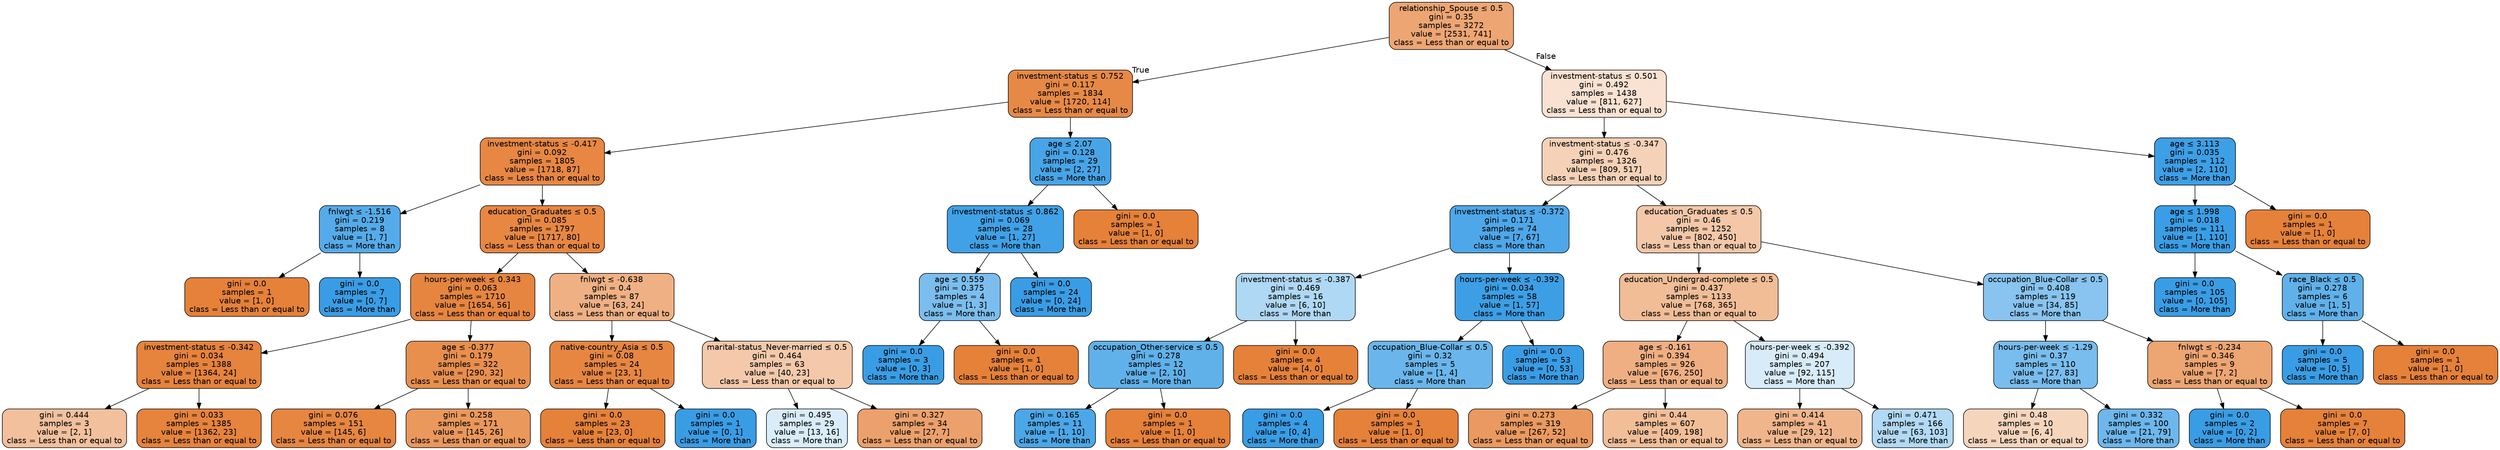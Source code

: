 digraph Tree {
node [shape=box, style="filled, rounded", color="black", fontname=helvetica] ;
edge [fontname=helvetica] ;
0 [label=<relationship_Spouse &le; 0.5<br/>gini = 0.35<br/>samples = 3272<br/>value = [2531, 741]<br/>class = Less than or equal to>, fillcolor="#e58139b4"] ;
1 [label=<investment-status &le; 0.752<br/>gini = 0.117<br/>samples = 1834<br/>value = [1720, 114]<br/>class = Less than or equal to>, fillcolor="#e58139ee"] ;
0 -> 1 [labeldistance=2.5, labelangle=45, headlabel="True"] ;
2 [label=<investment-status &le; -0.417<br/>gini = 0.092<br/>samples = 1805<br/>value = [1718, 87]<br/>class = Less than or equal to>, fillcolor="#e58139f2"] ;
1 -> 2 ;
3 [label=<fnlwgt &le; -1.516<br/>gini = 0.219<br/>samples = 8<br/>value = [1, 7]<br/>class = More than>, fillcolor="#399de5db"] ;
2 -> 3 ;
4 [label=<gini = 0.0<br/>samples = 1<br/>value = [1, 0]<br/>class = Less than or equal to>, fillcolor="#e58139ff"] ;
3 -> 4 ;
5 [label=<gini = 0.0<br/>samples = 7<br/>value = [0, 7]<br/>class = More than>, fillcolor="#399de5ff"] ;
3 -> 5 ;
6 [label=<education_Graduates &le; 0.5<br/>gini = 0.085<br/>samples = 1797<br/>value = [1717, 80]<br/>class = Less than or equal to>, fillcolor="#e58139f3"] ;
2 -> 6 ;
7 [label=<hours-per-week &le; 0.343<br/>gini = 0.063<br/>samples = 1710<br/>value = [1654, 56]<br/>class = Less than or equal to>, fillcolor="#e58139f6"] ;
6 -> 7 ;
8 [label=<investment-status &le; -0.342<br/>gini = 0.034<br/>samples = 1388<br/>value = [1364, 24]<br/>class = Less than or equal to>, fillcolor="#e58139fb"] ;
7 -> 8 ;
9 [label=<gini = 0.444<br/>samples = 3<br/>value = [2, 1]<br/>class = Less than or equal to>, fillcolor="#e581397f"] ;
8 -> 9 ;
10 [label=<gini = 0.033<br/>samples = 1385<br/>value = [1362, 23]<br/>class = Less than or equal to>, fillcolor="#e58139fb"] ;
8 -> 10 ;
11 [label=<age &le; -0.377<br/>gini = 0.179<br/>samples = 322<br/>value = [290, 32]<br/>class = Less than or equal to>, fillcolor="#e58139e3"] ;
7 -> 11 ;
12 [label=<gini = 0.076<br/>samples = 151<br/>value = [145, 6]<br/>class = Less than or equal to>, fillcolor="#e58139f4"] ;
11 -> 12 ;
13 [label=<gini = 0.258<br/>samples = 171<br/>value = [145, 26]<br/>class = Less than or equal to>, fillcolor="#e58139d1"] ;
11 -> 13 ;
14 [label=<fnlwgt &le; -0.638<br/>gini = 0.4<br/>samples = 87<br/>value = [63, 24]<br/>class = Less than or equal to>, fillcolor="#e581399e"] ;
6 -> 14 ;
15 [label=<native-country_Asia &le; 0.5<br/>gini = 0.08<br/>samples = 24<br/>value = [23, 1]<br/>class = Less than or equal to>, fillcolor="#e58139f4"] ;
14 -> 15 ;
16 [label=<gini = 0.0<br/>samples = 23<br/>value = [23, 0]<br/>class = Less than or equal to>, fillcolor="#e58139ff"] ;
15 -> 16 ;
17 [label=<gini = 0.0<br/>samples = 1<br/>value = [0, 1]<br/>class = More than>, fillcolor="#399de5ff"] ;
15 -> 17 ;
18 [label=<marital-status_Never-married &le; 0.5<br/>gini = 0.464<br/>samples = 63<br/>value = [40, 23]<br/>class = Less than or equal to>, fillcolor="#e581396c"] ;
14 -> 18 ;
19 [label=<gini = 0.495<br/>samples = 29<br/>value = [13, 16]<br/>class = More than>, fillcolor="#399de530"] ;
18 -> 19 ;
20 [label=<gini = 0.327<br/>samples = 34<br/>value = [27, 7]<br/>class = Less than or equal to>, fillcolor="#e58139bd"] ;
18 -> 20 ;
21 [label=<age &le; 2.07<br/>gini = 0.128<br/>samples = 29<br/>value = [2, 27]<br/>class = More than>, fillcolor="#399de5ec"] ;
1 -> 21 ;
22 [label=<investment-status &le; 0.862<br/>gini = 0.069<br/>samples = 28<br/>value = [1, 27]<br/>class = More than>, fillcolor="#399de5f6"] ;
21 -> 22 ;
23 [label=<age &le; 0.559<br/>gini = 0.375<br/>samples = 4<br/>value = [1, 3]<br/>class = More than>, fillcolor="#399de5aa"] ;
22 -> 23 ;
24 [label=<gini = 0.0<br/>samples = 3<br/>value = [0, 3]<br/>class = More than>, fillcolor="#399de5ff"] ;
23 -> 24 ;
25 [label=<gini = 0.0<br/>samples = 1<br/>value = [1, 0]<br/>class = Less than or equal to>, fillcolor="#e58139ff"] ;
23 -> 25 ;
26 [label=<gini = 0.0<br/>samples = 24<br/>value = [0, 24]<br/>class = More than>, fillcolor="#399de5ff"] ;
22 -> 26 ;
27 [label=<gini = 0.0<br/>samples = 1<br/>value = [1, 0]<br/>class = Less than or equal to>, fillcolor="#e58139ff"] ;
21 -> 27 ;
28 [label=<investment-status &le; 0.501<br/>gini = 0.492<br/>samples = 1438<br/>value = [811, 627]<br/>class = Less than or equal to>, fillcolor="#e581393a"] ;
0 -> 28 [labeldistance=2.5, labelangle=-45, headlabel="False"] ;
29 [label=<investment-status &le; -0.347<br/>gini = 0.476<br/>samples = 1326<br/>value = [809, 517]<br/>class = Less than or equal to>, fillcolor="#e581395c"] ;
28 -> 29 ;
30 [label=<investment-status &le; -0.372<br/>gini = 0.171<br/>samples = 74<br/>value = [7, 67]<br/>class = More than>, fillcolor="#399de5e4"] ;
29 -> 30 ;
31 [label=<investment-status &le; -0.387<br/>gini = 0.469<br/>samples = 16<br/>value = [6, 10]<br/>class = More than>, fillcolor="#399de566"] ;
30 -> 31 ;
32 [label=<occupation_Other-service &le; 0.5<br/>gini = 0.278<br/>samples = 12<br/>value = [2, 10]<br/>class = More than>, fillcolor="#399de5cc"] ;
31 -> 32 ;
33 [label=<gini = 0.165<br/>samples = 11<br/>value = [1, 10]<br/>class = More than>, fillcolor="#399de5e6"] ;
32 -> 33 ;
34 [label=<gini = 0.0<br/>samples = 1<br/>value = [1, 0]<br/>class = Less than or equal to>, fillcolor="#e58139ff"] ;
32 -> 34 ;
35 [label=<gini = 0.0<br/>samples = 4<br/>value = [4, 0]<br/>class = Less than or equal to>, fillcolor="#e58139ff"] ;
31 -> 35 ;
36 [label=<hours-per-week &le; -0.392<br/>gini = 0.034<br/>samples = 58<br/>value = [1, 57]<br/>class = More than>, fillcolor="#399de5fb"] ;
30 -> 36 ;
37 [label=<occupation_Blue-Collar &le; 0.5<br/>gini = 0.32<br/>samples = 5<br/>value = [1, 4]<br/>class = More than>, fillcolor="#399de5bf"] ;
36 -> 37 ;
38 [label=<gini = 0.0<br/>samples = 4<br/>value = [0, 4]<br/>class = More than>, fillcolor="#399de5ff"] ;
37 -> 38 ;
39 [label=<gini = 0.0<br/>samples = 1<br/>value = [1, 0]<br/>class = Less than or equal to>, fillcolor="#e58139ff"] ;
37 -> 39 ;
40 [label=<gini = 0.0<br/>samples = 53<br/>value = [0, 53]<br/>class = More than>, fillcolor="#399de5ff"] ;
36 -> 40 ;
41 [label=<education_Graduates &le; 0.5<br/>gini = 0.46<br/>samples = 1252<br/>value = [802, 450]<br/>class = Less than or equal to>, fillcolor="#e5813970"] ;
29 -> 41 ;
42 [label=<education_Undergrad-complete &le; 0.5<br/>gini = 0.437<br/>samples = 1133<br/>value = [768, 365]<br/>class = Less than or equal to>, fillcolor="#e5813986"] ;
41 -> 42 ;
43 [label=<age &le; -0.161<br/>gini = 0.394<br/>samples = 926<br/>value = [676, 250]<br/>class = Less than or equal to>, fillcolor="#e58139a1"] ;
42 -> 43 ;
44 [label=<gini = 0.273<br/>samples = 319<br/>value = [267, 52]<br/>class = Less than or equal to>, fillcolor="#e58139cd"] ;
43 -> 44 ;
45 [label=<gini = 0.44<br/>samples = 607<br/>value = [409, 198]<br/>class = Less than or equal to>, fillcolor="#e5813984"] ;
43 -> 45 ;
46 [label=<hours-per-week &le; -0.392<br/>gini = 0.494<br/>samples = 207<br/>value = [92, 115]<br/>class = More than>, fillcolor="#399de533"] ;
42 -> 46 ;
47 [label=<gini = 0.414<br/>samples = 41<br/>value = [29, 12]<br/>class = Less than or equal to>, fillcolor="#e5813995"] ;
46 -> 47 ;
48 [label=<gini = 0.471<br/>samples = 166<br/>value = [63, 103]<br/>class = More than>, fillcolor="#399de563"] ;
46 -> 48 ;
49 [label=<occupation_Blue-Collar &le; 0.5<br/>gini = 0.408<br/>samples = 119<br/>value = [34, 85]<br/>class = More than>, fillcolor="#399de599"] ;
41 -> 49 ;
50 [label=<hours-per-week &le; -1.29<br/>gini = 0.37<br/>samples = 110<br/>value = [27, 83]<br/>class = More than>, fillcolor="#399de5ac"] ;
49 -> 50 ;
51 [label=<gini = 0.48<br/>samples = 10<br/>value = [6, 4]<br/>class = Less than or equal to>, fillcolor="#e5813955"] ;
50 -> 51 ;
52 [label=<gini = 0.332<br/>samples = 100<br/>value = [21, 79]<br/>class = More than>, fillcolor="#399de5bb"] ;
50 -> 52 ;
53 [label=<fnlwgt &le; -0.234<br/>gini = 0.346<br/>samples = 9<br/>value = [7, 2]<br/>class = Less than or equal to>, fillcolor="#e58139b6"] ;
49 -> 53 ;
54 [label=<gini = 0.0<br/>samples = 2<br/>value = [0, 2]<br/>class = More than>, fillcolor="#399de5ff"] ;
53 -> 54 ;
55 [label=<gini = 0.0<br/>samples = 7<br/>value = [7, 0]<br/>class = Less than or equal to>, fillcolor="#e58139ff"] ;
53 -> 55 ;
56 [label=<age &le; 3.113<br/>gini = 0.035<br/>samples = 112<br/>value = [2, 110]<br/>class = More than>, fillcolor="#399de5fa"] ;
28 -> 56 ;
57 [label=<age &le; 1.998<br/>gini = 0.018<br/>samples = 111<br/>value = [1, 110]<br/>class = More than>, fillcolor="#399de5fd"] ;
56 -> 57 ;
58 [label=<gini = 0.0<br/>samples = 105<br/>value = [0, 105]<br/>class = More than>, fillcolor="#399de5ff"] ;
57 -> 58 ;
59 [label=<race_Black &le; 0.5<br/>gini = 0.278<br/>samples = 6<br/>value = [1, 5]<br/>class = More than>, fillcolor="#399de5cc"] ;
57 -> 59 ;
60 [label=<gini = 0.0<br/>samples = 5<br/>value = [0, 5]<br/>class = More than>, fillcolor="#399de5ff"] ;
59 -> 60 ;
61 [label=<gini = 0.0<br/>samples = 1<br/>value = [1, 0]<br/>class = Less than or equal to>, fillcolor="#e58139ff"] ;
59 -> 61 ;
62 [label=<gini = 0.0<br/>samples = 1<br/>value = [1, 0]<br/>class = Less than or equal to>, fillcolor="#e58139ff"] ;
56 -> 62 ;
}